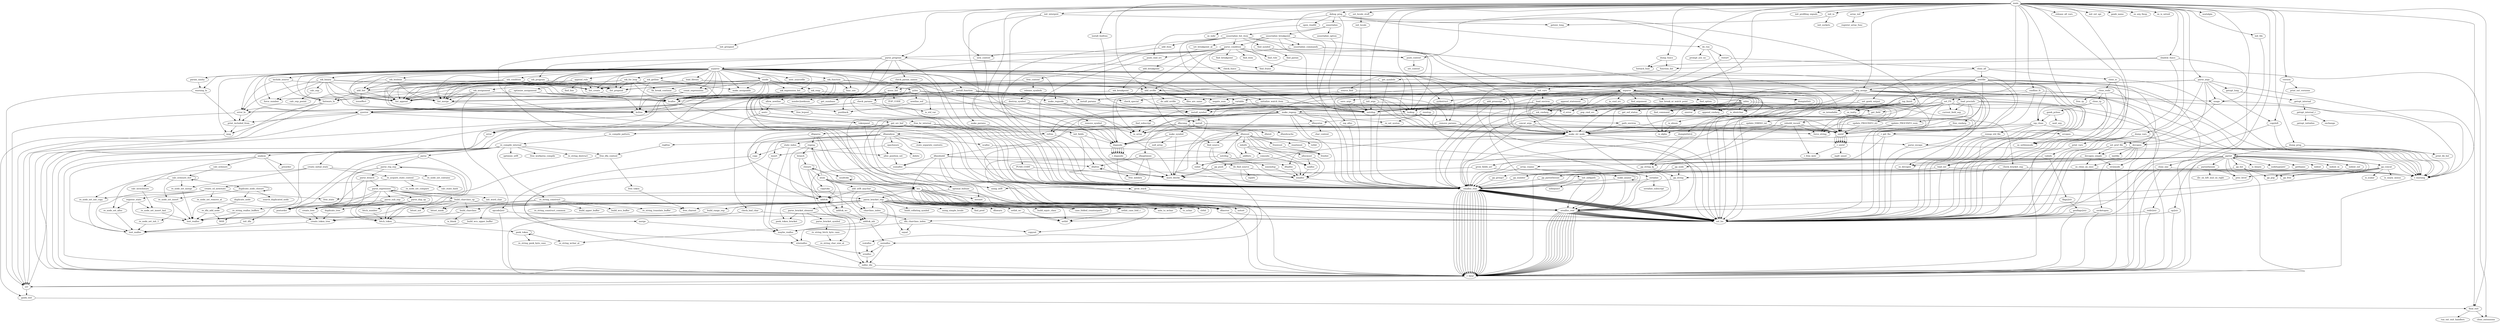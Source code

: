 digraph {
main -> debug_prog;
debug_prog -> push_cmd_src;
push_cmd_src -> emalloc_real;
emalloc_real -> set_loc;
emalloc_real -> r_fatal;
r_fatal -> err;
err -> gawk_exit;
gawk_exit -> final_exit;
final_exit -> close_extensions;
final_exit -> run_ext_exit_handlers;
debug_prog -> unserialize;
unserialize -> unserialize_breakpoint;
unserialize_breakpoint -> set_breakpoint_at;
set_breakpoint_at -> add_breakpoint;
add_breakpoint -> mk_breakpoint;
mk_breakpoint -> emalloc_real;
mk_breakpoint -> bcalloc;
bcalloc -> emalloc_real;
emalloc_real -> set_loc;
emalloc_real -> r_fatal;
unserialize_breakpoint -> unserialize_commands;
unserialize_commands -> push_cmd_src;
unserialize_commands -> pop_cmd_src;
unserialize_commands -> zzparse;
zzparse -> has_break_or_watch_point;
zzparse -> find_option;
zzparse -> negate_num;
zzparse -> in_cmd_src;
zzparse -> find_command;
zzparse -> zzlex;
zzlex -> pop_cmd_src;
zzlex -> make_str_node;
make_str_node -> set_loc;
make_str_node -> more_blocks;
more_blocks -> emalloc_real;
emalloc_real -> set_loc;
emalloc_real -> r_fatal;
make_str_node -> emalloc_real;
make_str_node -> parse_escape;
parse_escape -> r_warning;
r_warning -> err;
parse_escape -> set_loc;
make_str_node -> erealloc_real;
erealloc_real -> set_loc;
erealloc_real -> r_fatal;
zzlex -> is_alpha;
zzlex -> is_identchar;
is_identchar -> is_alnum;
is_alnum -> is_alpha;
zzlex -> get_eof_status;
zzlex -> find_command;
zzlex -> zzerror;
zzlex -> mk_cmdarg;
mk_cmdarg -> emalloc_real;
emalloc_real -> set_loc;
emalloc_real -> r_fatal;
zzlex -> emalloc_real;
zzlex -> append_cmdarg;
zzlex -> unref;
unref -> r_unref;
r_unref -> mpfr_unset;
r_unref -> r_free_wstr;
zzlex -> d_error;
zzlex -> estrdup;
estrdup -> emalloc_real;
emalloc_real -> set_loc;
emalloc_real -> r_fatal;
zzparse -> zzerror;
zzparse -> mk_cmdarg;
zzparse -> append_cmdarg;
zzparse -> free_cmdarg;
free_cmdarg -> unref;
zzparse -> append_statement;
append_statement -> mk_cmdarg;
append_statement -> emalloc_real;
append_statement -> erealloc_real;
erealloc_real -> set_loc;
erealloc_real -> r_fatal;
zzparse -> find_argument;
zzparse -> concat_args;
concat_args -> make_str_node;
concat_args -> emalloc_real;
concat_args -> force_string;
concat_args -> dupnode;
dupnode -> r_dupnode;
r_dupnode -> more_blocks;
r_dupnode -> emalloc_real;
zzparse -> yydestruct;
zzparse -> lookup;
lookup -> make_str_node;
lookup -> in_array;
lookup -> unref;
unref -> r_unref;
zzparse -> estrdup;
unserialize_breakpoint -> source_find;
source_find -> d_error;
source_find -> files_are_same;
source_find -> find_source;
find_source -> emalloc_real;
emalloc_real -> set_loc;
emalloc_real -> r_fatal;
find_source -> do_find_source;
do_find_source -> ispath;
do_find_source -> emalloc_real;
do_find_source -> init_awkpath;
init_awkpath -> isdirpunct;
init_awkpath -> emalloc_real;
init_awkpath -> erealloc_real;
erealloc_real -> set_loc;
erealloc_real -> r_fatal;
unserialize_breakpoint -> parse_condition;
parse_condition -> add_srcfile;
add_srcfile -> set_loc;
add_srcfile -> r_fatal;
add_srcfile -> lintwarn_ln;
lintwarn_ln -> err;
lintwarn_ln -> gawk_exit;
lintwarn_ln -> print_included_from;
print_included_from -> msg;
msg -> err;
add_srcfile -> do_add_srcfile;
do_add_srcfile -> emalloc_real;
emalloc_real -> set_loc;
emalloc_real -> r_fatal;
do_add_srcfile -> estrdup;
add_srcfile -> files_are_same;
add_srcfile -> find_source;
parse_condition -> parse_program;
parse_program -> yyparse;
yyparse -> msg;
yyparse -> set_loc;
yyparse -> r_fatal;
yyparse -> make_str_node;
yyparse -> yylex;
yylex -> r_warning;
yylex -> set_loc;
yylex -> get_numbase;
yylex -> make_str_node;
yylex -> nextc;
nextc -> get_src_buf;
get_src_buf -> error;
error -> err;
get_src_buf -> set_loc;
get_src_buf -> emalloc_real;
get_src_buf -> erealloc_real;
erealloc_real -> set_loc;
erealloc_real -> r_fatal;
get_src_buf -> optimal_bufsize;
optimal_bufsize -> set_loc;
optimal_bufsize -> r_fatal;
get_src_buf -> srcopen;
srcopen -> os_setbinmode;
srcopen -> devopen;
devopen -> os_close_on_exec;
os_close_on_exec -> r_warning;
os_close_on_exec -> set_loc;
devopen -> devopen_simple;
devopen_simple -> os_devopen;
devopen_simple -> os_close_on_exec;
devopen_simple -> str2mode;
str2mode -> r_fatal;
devopen -> str2mode;
devopen -> inetfile;
devopen -> socketopen;
socketopen -> set_loc;
socketopen -> r_fatal;
nextc -> check_bad_char;
check_bad_char -> set_loc;
check_bad_char -> r_fatal;
yylex -> check_special;
yylex -> emalloc_real;
yylex -> newline_eof;
newline_eof -> set_loc;
newline_eof -> pushback;
yylex -> pushback;
yylex -> yyerror;
yyerror -> err;
yyerror -> msg;
yyerror -> emalloc_real;
yyerror -> print_included_from;
yylex -> tokexpand;
tokexpand -> emalloc_real;
tokexpand -> erealloc_real;
yylex -> allow_newline;
allow_newline -> nextc;
allow_newline -> pushback;
yylex -> dumpintlstr;
dumpintlstr -> pp_string_fp;
pp_string_fp -> pp_string;
pp_string -> emalloc_real;
emalloc_real -> set_loc;
emalloc_real -> r_fatal;
pp_string -> erealloc_real;
erealloc_real -> set_loc;
erealloc_real -> r_fatal;
yylex -> is_alpha;
yylex -> is_identchar;
yylex -> error_ln;
error_ln -> err;
error_ln -> print_included_from;
yylex -> nondec2awknum;
yylex -> bcalloc;
yylex -> estrdup;
yyparse -> count_expressions;
count_expressions -> list_merge;
list_merge -> bcfree;
count_expressions -> bcfree;
yyparse -> optimize_assignment;
optimize_assignment -> list_append;
optimize_assignment -> bcfree;
optimize_assignment -> bcalloc;
yyparse -> force_number;
yyparse -> negate_num;
yyparse -> mk_condition;
mk_condition -> list_append;
mk_condition -> list_prepend;
mk_condition -> list_create;
list_create -> bcalloc;
mk_condition -> list_merge;
mk_condition -> add_lint;
add_lint -> list_append;
add_lint -> lintwarn_ln;
add_lint -> isnoeffect;
add_lint -> bcalloc;
mk_condition -> bcfree;
mk_condition -> bcalloc;
yyparse -> mk_expression_list;
mk_expression_list -> bcalloc;
yyparse -> mk_assignment;
mk_assignment -> opcode2str;
opcode2str -> set_loc;
opcode2str -> r_fatal;
mk_assignment -> yyerror;
mk_assignment -> list_append;
mk_assignment -> list_merge;
mk_assignment -> bcalloc;
yyparse -> mk_boolean;
mk_boolean -> list_append;
mk_boolean -> list_merge;
mk_boolean -> add_lint;
mk_boolean -> bcalloc;
yyparse -> mk_binary;
mk_binary -> calc_exp;
calc_exp -> calc_exp_posint;
mk_binary -> force_number;
mk_binary -> error_ln;
mk_binary -> list_append;
mk_binary -> list_create;
mk_binary -> list_merge;
mk_binary -> unref;
unref -> r_unref;
mk_binary -> bcfree;
yyparse -> emalloc_real;
yyparse -> erealloc_real;
yyparse -> yyerror;
yyparse -> error_ln;
yyparse -> next_sourcefile;
yyparse -> append_rule;
append_rule -> list_append;
append_rule -> list_prepend;
append_rule -> find_line;
append_rule -> list_create;
append_rule -> list_merge;
append_rule -> bcalloc;
yyparse -> list_append;
yyparse -> list_prepend;
yyparse -> list_create;
yyparse -> list_merge;
yyparse -> mk_function;
mk_function -> list_append;
mk_function -> list_prepend;
mk_function -> dupnode;
dupnode -> r_dupnode;
mk_function -> func_use;
func_use -> emalloc_real;
mk_function -> remove_params;
remove_params -> make_str_node;
remove_params -> in_array;
remove_params -> unref;
mk_function -> bcfree;
mk_function -> bcalloc;
yyparse -> dupnode;
yyparse -> func_use;
yyparse -> include_source;
include_source -> error_ln;
include_source -> lintwarn_ln;
include_source -> add_srcfile;
yyparse -> lintwarn_ln;
yyparse -> load_library;
load_library -> error_ln;
load_library -> lintwarn_ln;
load_library -> add_srcfile;
load_library -> load_ext;
load_ext -> r_warning;
load_ext -> set_loc;
load_ext -> r_fatal;
yyparse -> add_lint;
yyparse -> warning_ln;
warning_ln -> err;
warning_ln -> print_included_from;
yyparse -> install_function;
install_function -> error_ln;
install_function -> check_params;
check_params -> emalloc_real;
check_params -> error_ln;
check_params -> bcfree;
check_params -> is_std_var;
install_function -> install_symbol;
install_symbol -> install;
install -> make_str_node;
install -> make_symbol;
make_symbol -> more_blocks;
make_symbol -> null_array;
make_symbol -> dupnode;
dupnode -> r_dupnode;
install -> in_array;
install -> unref;
install_function -> lookup;
install_function -> make_params;
make_params -> emalloc_real;
install_function -> install_params;
install_params -> install;
yyparse -> make_regnode;
make_regnode -> more_blocks;
make_regnode -> make_regexp;
make_regexp -> error;
make_regexp -> set_loc;
make_regexp -> r_fatal;
make_regexp -> parse_escape;
make_regexp -> re_compile_pattern;
re_compile_pattern -> re_compile_internal;
re_compile_internal -> test_realloc;
re_compile_internal -> init_dfa;
init_dfa -> test_malloc;
re_compile_internal -> free_dfa_content;
free_dfa_content -> free_token;
free_token -> free_charset;
free_dfa_content -> free_state;
re_compile_internal -> re_string_construct;
re_string_construct -> re_string_construct_common;
re_string_construct -> re_string_realloc_buffers;
re_string_realloc_buffers -> test_realloc;
re_string_realloc_buffers -> MAX;
re_string_construct -> build_wcs_upper_buffer;
build_wcs_upper_buffer -> test_malloc;
re_string_construct -> build_upper_buffer;
re_string_construct -> build_wcs_buffer;
re_string_construct -> re_string_translate_buffer;
re_compile_internal -> free_workarea_compile;
re_compile_internal -> re_string_destruct;
re_compile_internal -> parse;
parse -> fetch_token;
fetch_token -> peek_token;
peek_token -> peek_token;
peek_token -> re_string_peek_byte_case;
peek_token -> re_string_wchar_at;
parse -> parse_reg_exp;
parse_reg_exp -> fetch_token;
parse_reg_exp -> parse_branch;
parse_branch -> parse_expression;
parse_expression -> fetch_token;
parse_expression -> parse_expression;
parse_expression -> create_token_tree;
create_token_tree -> test_malloc;
parse_expression -> create_tree;
create_tree -> create_token_tree;
parse_expression -> parse_sub_exp;
parse_sub_exp -> fetch_token;
parse_sub_exp -> parse_reg_exp;
parse_sub_exp -> create_tree;
parse_sub_exp -> postorder;
parse_expression -> postorder;
parse_expression -> parse_bracket_exp;
parse_bracket_exp -> test_realloc;
parse_bracket_exp -> free_charset;
parse_bracket_exp -> create_token_tree;
parse_bracket_exp -> create_tree;
parse_bracket_exp -> peek_token_bracket;
parse_bracket_exp -> parse_bracket_element;
parse_bracket_element -> re_string_wchar_at;
parse_bracket_element -> peek_token_bracket;
parse_bracket_element -> re_string_char_size_at;
parse_bracket_element -> parse_bracket_symbol;
parse_bracket_symbol -> re_string_fetch_byte_case;
re_string_fetch_byte_case -> re_string_char_size_at;
parse_bracket_exp -> build_range_exp;
build_range_exp -> test_realloc;
parse_bracket_exp -> build_equiv_class;
parse_bracket_exp -> build_collating_symbol;
parse_bracket_exp -> build_charclass;
build_charclass -> test_realloc;
build_charclass -> is_blank;
parse_bracket_exp -> bitset_not;
parse_bracket_exp -> bitset_mask;
parse_expression -> init_word_char;
parse_expression -> build_charclass_op;
build_charclass_op -> free_charset;
build_charclass_op -> create_token_tree;
build_charclass_op -> create_tree;
build_charclass_op -> build_charclass;
build_charclass_op -> bitset_not;
build_charclass_op -> bitset_mask;
parse_expression -> parse_dup_op;
parse_dup_op -> fetch_token;
parse_dup_op -> create_tree;
parse_dup_op -> postorder;
parse_dup_op -> fetch_number;
fetch_number -> fetch_token;
parse_dup_op -> duplicate_tree;
duplicate_tree -> create_token_tree;
parse_branch -> create_tree;
parse_branch -> postorder;
parse_reg_exp -> create_tree;
parse_reg_exp -> postorder;
parse -> create_tree;
re_compile_internal -> analyze;
analyze -> test_malloc;
analyze -> postorder;
analyze -> preorder;
analyze -> calc_eclosure;
calc_eclosure -> calc_eclosure_iter;
calc_eclosure_iter -> calc_eclosure_iter;
calc_eclosure_iter -> re_node_set_alloc;
re_node_set_alloc -> test_malloc;
calc_eclosure_iter -> duplicate_node_closure;
duplicate_node_closure -> duplicate_node_closure;
duplicate_node_closure -> duplicate_node;
duplicate_node -> re_dfa_add_node;
re_dfa_add_node -> test_realloc;
re_dfa_add_node -> MAX;
duplicate_node_closure -> re_node_set_insert;
re_node_set_insert -> test_realloc;
re_node_set_insert -> re_node_set_init_1;
re_node_set_init_1 -> test_malloc;
duplicate_node_closure -> search_duplicated_node;
calc_eclosure_iter -> re_node_set_insert;
calc_eclosure_iter -> re_node_set_merge;
re_node_set_merge -> test_realloc;
analyze -> calc_inveclosure;
calc_inveclosure -> re_node_set_insert_last;
re_node_set_insert_last -> test_realloc;
re_compile_internal -> optimize_utf8;
re_compile_internal -> create_initial_state;
create_initial_state -> re_node_set_merge;
create_initial_state -> re_node_set_init_copy;
re_node_set_init_copy -> test_malloc;
create_initial_state -> re_node_set_contains;
create_initial_state -> re_acquire_state_context;
re_acquire_state_context -> calc_state_hash;
re_acquire_state_context -> re_node_set_compare;
re_acquire_state_context -> create_cd_newstate;
create_cd_newstate -> test_malloc;
create_cd_newstate -> free_state;
create_cd_newstate -> re_node_set_init_copy;
create_cd_newstate -> re_node_set_remove_at;
create_cd_newstate -> register_state;
register_state -> test_realloc;
register_state -> re_node_set_alloc;
register_state -> re_node_set_insert_last;
make_regexp -> dfacomp;
dfacomp -> dfaanalyze;
dfaanalyze -> xnmalloc;
xnmalloc -> xalloc_die;
xalloc_die -> r_fatal;
xnmalloc -> xmalloc;
xmalloc -> emalloc_real;
emalloc_real -> set_loc;
emalloc_real -> r_fatal;
dfaanalyze -> alloc_position_set;
alloc_position_set -> xnmalloc;
dfaanalyze -> merge;
merge -> maybe_realloc;
maybe_realloc -> x2nrealloc;
x2nrealloc -> xrealloc;
xrealloc -> xalloc_die;
x2nrealloc -> xalloc_die;
dfaanalyze -> copy;
copy -> x2nrealloc;
dfaanalyze -> epsclosure;
epsclosure -> delete;
epsclosure -> insert;
insert -> maybe_realloc;
dfaanalyze -> insert;
dfaanalyze -> state_separate_contexts;
dfaanalyze -> state_index;
state_index -> alloc_position_set;
state_index -> copy;
state_index -> maybe_realloc;
dfaanalyze -> xcalloc;
xcalloc -> xmalloc;
dfacomp -> dfainit;
dfacomp -> dfambcache;
dfacomp -> dfamust;
dfamust -> tstbit;
dfamust -> allocmust;
allocmust -> xzalloc;
xzalloc -> xmalloc;
allocmust -> xmalloc;
dfamust -> resetmust;
resetmust -> freelist;
dfamust -> freelist;
dfamust -> inboth;
inboth -> freelist;
inboth -> comsubs;
comsubs -> enlist;
enlist -> xnrealloc;
xnrealloc -> xrealloc;
xnrealloc -> xalloc_die;
enlist -> xmalloc;
comsubs -> xzalloc;
inboth -> addlists;
addlists -> enlist;
inboth -> xzalloc;
dfamust -> enlist;
dfamust -> addlists;
dfamust -> freemust;
freemust -> freelist;
dfamust -> icatalloc;
icatalloc -> xrealloc;
dfamust -> xstrdup;
xstrdup -> r_fatal;
xstrdup -> xmemdup;
xmemdup -> xmalloc;
dfamust -> xmalloc;
dfacomp -> dfassbuild;
dfassbuild -> xnmalloc;
dfassbuild -> dfaalloc;
dfaalloc -> xmalloc;
dfassbuild -> dfafree;
dfafree -> dfafree;
dfafree -> free_mbdata;
dfassbuild -> zeroset;
dfassbuild -> notset;
dfassbuild -> dfa_charclass_index;
dfa_charclass_index -> equal;
dfa_charclass_index -> maybe_realloc;
dfa_charclass_index -> copyset;
dfacomp -> dfaoptimize;
dfaoptimize -> dfafree;
dfaoptimize -> free_mbdata;
dfaoptimize -> using_utf8;
dfacomp -> dfaparse;
dfaparse -> regexp;
regexp -> branch;
branch -> closure;
closure -> closure;
closure -> atom;
atom -> case_folded_counterparts;
atom -> regexp;
atom -> addtok;
addtok -> addtok;
addtok -> addtok_wc;
addtok_wc -> addtok;
addtok_wc -> addtok_mb;
addtok_mb -> xnrealloc;
addtok_mb -> x2nrealloc;
addtok -> addtok_mb;
atom -> addtok_wc;
atom -> add_utf8_anychar;
add_utf8_anychar -> addtok;
add_utf8_anychar -> clrbit;
add_utf8_anychar -> charclass_index;
charclass_index -> dfa_charclass_index;
add_utf8_anychar -> copyset;
atom -> using_utf8;
atom -> lex;
lex -> setbit_case_fold_c;
setbit_case_fold_c -> setbit;
lex -> setbit;
lex -> mbs_to_wchar;
lex -> to_uchar;
lex -> zeroset;
lex -> notset;
lex -> clrbit;
lex -> charclass_index;
lex -> parse_bracket_exp;
parse_bracket_exp -> setbit_case_fold_c;
parse_bracket_exp -> case_folded_counterparts;
parse_bracket_exp -> setbit_wc;
setbit_wc -> setbit;
parse_bracket_exp -> setbit;
parse_bracket_exp -> mbs_to_wchar;
parse_bracket_exp -> to_uchar;
parse_bracket_exp -> notset;
parse_bracket_exp -> clrbit;
parse_bracket_exp -> charclass_index;
parse_bracket_exp -> equal;
parse_bracket_exp -> maybe_realloc;
parse_bracket_exp -> using_simple_locale;
parse_bracket_exp -> find_pred;
parse_bracket_exp -> dfaerror;
dfaerror -> set_loc;
dfaerror -> r_fatal;
parse_bracket_exp -> dfawarn;
lex -> dfaerror;
atom -> dfaerror;
closure -> addtok;
closure -> nsubtoks;
nsubtoks -> nsubtoks;
closure -> copytoks;
copytoks -> addtok_mb;
closure -> lex;
branch -> addtok;
regexp -> addtok;
regexp -> lex;
dfaparse -> addtok;
dfaparse -> lex;
dfaparse -> dfaerror;
make_regexp -> dfaalloc;
make_regexp -> dfasyntax;
dfasyntax -> char_context;
dfasyntax -> setbit;
make_regexp -> re_set_syntax;
make_regexp -> check_bracket_exp;
check_bracket_exp -> r_warning;
check_bracket_exp -> set_loc;
make_regexp -> emalloc_real;
emalloc_real -> set_loc;
emalloc_real -> r_fatal;
make_regexp -> erealloc_real;
erealloc_real -> set_loc;
erealloc_real -> r_fatal;
make_regexp -> refree;
refree -> dfafree;
refree -> regfree;
regfree -> free_dfa_content;
yyparse -> unref;
yyparse -> force_string;
yyparse -> fix_break_continue;
yyparse -> make_assignable;
yyparse -> variable;
variable -> error_ln;
variable -> install_symbol;
variable -> lookup;
yyparse -> mk_for_loop;
mk_for_loop -> list_append;
mk_for_loop -> list_prepend;
mk_for_loop -> list_create;
mk_for_loop -> list_merge;
mk_for_loop -> add_lint;
mk_for_loop -> fix_break_continue;
mk_for_loop -> bcalloc;
yyparse -> mk_getline;
mk_getline -> list_append;
mk_getline -> list_create;
mk_getline -> list_merge;
mk_getline -> make_assignable;
mk_getline -> bcfree;
mk_getline -> bcalloc;
yyparse -> snode;
snode -> r_warning;
snode -> set_loc;
snode -> r_fatal;
snode -> count_expressions;
snode -> mk_expression_list;
snode -> yyerror;
snode -> dumpintlstr;
snode -> list_append;
snode -> list_prepend;
snode -> list_create;
snode -> make_assignable;
snode -> mk_rexp;
mk_rexp -> make_regnode;
mk_rexp -> bcalloc;
snode -> dumpintlstr2;
dumpintlstr2 -> pp_string_fp;
snode -> bcalloc;
yyparse -> param_sanity;
param_sanity -> warning_ln;
yyparse -> yydestruct;
yyparse -> lookup;
yyparse -> bcfree;
yyparse -> bcalloc;
yyparse -> estrdup;
yyparse -> is_std_var;
parse_program -> emalloc_real;
parse_program -> erealloc_real;
parse_program -> tokexpand;
parse_program -> mk_program;
mk_program -> list_append;
mk_program -> list_prepend;
mk_program -> list_create;
mk_program -> list_merge;
mk_program -> bcfree;
mk_program -> bcalloc;
parse_program -> check_funcs;
check_funcs -> set_loc;
parse_program -> check_param_names;
check_param_names -> error;
check_param_names -> assoc_list;
assoc_list -> set_loc;
assoc_list -> r_fatal;
assoc_list -> PUSH_CODE;
PUSH_CODE -> more_blocks;
PUSH_CODE -> grow_stack;
grow_stack -> erealloc_real;
erealloc_real -> set_loc;
erealloc_real -> r_fatal;
assoc_list -> POP_CODE;
assoc_list -> erealloc_real;
erealloc_real -> set_loc;
erealloc_real -> r_fatal;
assoc_list -> lookup;
assoc_list -> bcfree;
assoc_list -> bcalloc;
check_param_names -> in_array;
parse_program -> bcalloc;
parse_condition -> find_frame;
parse_condition -> find_breakpoint;
parse_condition -> find_rule;
parse_condition -> find_item;
parse_condition -> install_params;
parse_condition -> remove_params;
parse_condition -> bcalloc;
parse_condition -> new_context;
new_context -> emalloc_real;
parse_condition -> push_context;
push_context -> set_context;
parse_condition -> free_context;
free_context -> release_symbols;
release_symbols -> destroy_symbol;
destroy_symbol -> unref;
destroy_symbol -> remove_symbol;
remove_symbol -> dupnode;
remove_symbol -> in_array;
destroy_symbol -> bcfree;
free_context -> free_bcpool;
free_bcpool -> free_bc_internal;
free_bc_internal -> r_fatal;
free_bc_internal -> unref;
free_bc_internal -> refree;
unserialize_breakpoint -> find_rule;
unserialize_breakpoint -> estrdup;
unserialize -> unserialize_list_item;
unserialize_list_item -> initialize_watch_item;
initialize_watch_item -> find_subscript;
find_subscript -> in_array;
initialize_watch_item -> d_error;
initialize_watch_item -> dupnode;
dupnode -> r_dupnode;
initialize_watch_item -> get_field;
get_field -> rebuild_record;
rebuild_record -> more_blocks;
rebuild_record -> r_free_wstr;
rebuild_record -> make_str_node;
rebuild_record -> emalloc_real;
emalloc_real -> set_loc;
emalloc_real -> r_fatal;
rebuild_record -> force_string;
rebuild_record -> unref;
unref -> r_unref;
get_field -> grow_fields_arr;
grow_fields_arr -> more_blocks;
grow_fields_arr -> erealloc_real;
erealloc_real -> set_loc;
erealloc_real -> r_fatal;
unserialize_list_item -> unserialize_commands;
unserialize_list_item -> make_str_node;
unserialize_list_item -> find_symbol;
find_symbol -> find_param;
find_param -> find_frame;
find_symbol -> lookup;
unserialize_list_item -> emalloc_real;
unserialize_list_item -> add_item;
add_item -> emalloc_real;
unserialize_list_item -> parse_condition;
unserialize_list_item -> estrdup;
unserialize -> unserialize_option;
unserialize_option -> estrdup;
debug_prog -> do_run;
do_run -> pop_cmd_src;
do_run -> restart;
restart -> serialize;
serialize -> serialize_subscript;
serialize -> emalloc_real;
serialize -> erealloc_real;
erealloc_real -> set_loc;
erealloc_real -> r_fatal;
restart -> close_all;
close_all -> set_gawk_output;
set_gawk_output -> d_error;
set_gawk_output -> os_devopen;
set_gawk_output -> os_isatty;
set_gawk_output -> estrdup;
close_all -> close_extensions;
close_all -> nextfile;
nextfile -> set_loc;
nextfile -> r_fatal;
nextfile -> make_str_node;
nextfile -> update_ERRNO_int;
update_ERRNO_int -> make_str_node;
update_ERRNO_int -> unref;
unref -> r_unref;
nextfile -> iop_close;
iop_close -> r_warning;
iop_close -> set_loc;
iop_close -> make_str_node;
iop_close -> remap_std_file;
remap_std_file -> os_devopen;
iop_close -> unref;
unref -> r_unref;
nextfile -> unref;
nextfile -> force_string;
nextfile -> in_array;
nextfile -> dupnode;
dupnode -> r_dupnode;
nextfile -> devopen;
nextfile -> close_one;
close_one -> r_warning;
close_one -> set_loc;
close_one -> r_fatal;
nextfile -> iop_alloc;
iop_alloc -> emalloc_real;
nextfile -> iop_finish;
iop_finish -> set_loc;
iop_finish -> optimal_bufsize;
iop_finish -> os_isreadable;
iop_finish -> os_isatty;
iop_finish -> emalloc_real;
nextfile -> arg_assign;
arg_assign -> final_exit;
arg_assign -> set_loc;
arg_assign -> r_fatal;
arg_assign -> make_str_node;
arg_assign -> r_get_lhs;
r_get_lhs -> set_loc;
r_get_lhs -> r_fatal;
r_get_lhs -> dupnode;
dupnode -> r_dupnode;
r_get_lhs -> array_vname;
array_vname -> make_aname;
make_aname -> make_aname;
make_aname -> erealloc_real;
make_aname -> emalloc_real;
emalloc_real -> set_loc;
emalloc_real -> r_fatal;
array_vname -> erealloc_real;
array_vname -> emalloc_real;
arg_assign -> check_special;
arg_assign -> is_alpha;
arg_assign -> is_identchar;
arg_assign -> variable;
arg_assign -> lookup;
arg_assign -> usage;
usage -> r_warning;
usage -> set_loc;
arg_assign -> estrdup;
arg_assign -> unref;
unref -> r_unref;
arg_assign -> force_number;
close_all -> close_io;
close_io -> r_warning;
close_io -> set_loc;
close_io -> close_redir;
close_redir -> r_warning;
close_redir -> set_loc;
close_redir -> update_ERRNO_int;
close_redir -> close_rp;
close_rp -> os_setbinmode;
close_rp -> iop_close;
close_rp -> gawk_pclose;
gawk_pclose -> iop_close;
gawk_pclose -> wait_any;
close_redir -> free_rp;
do_run -> prompt_yes_no;
debug_prog -> open_readfd;
open_readfd -> os_isdir;
debug_prog -> zzparse;
debug_prog -> os_isatty;
debug_prog -> estrdup;
main -> final_exit;
main -> r_warning;
main -> set_loc;
main -> r_fatal;
main -> make_str_node;
main -> init_profiling_signals;
main -> dump_prog;
dump_prog -> print_lib_list;
dump_prog -> pprint;
pprint -> set_loc;
pprint -> r_fatal;
pprint -> pprint;
pprint -> indent;
pprint -> pp_pop;
pprint -> pp_free;
pprint -> indent_in;
pprint -> indent_out;
pprint -> pp_push;
pp_push -> more_blocks;
pprint -> pp_number;
pp_number -> emalloc_real;
pprint -> emalloc_real;
pprint -> pp_string;
pprint -> pp_group3;
pp_group3 -> emalloc_real;
pprint -> pp_node;
pp_node -> pp_number;
pp_node -> pp_string;
pprint -> pp_list;
pp_list -> pp_pop;
pp_list -> pp_free;
pp_list -> emalloc_real;
pp_list -> erealloc_real;
pprint -> parenthesize;
parenthesize -> prec_level;
parenthesize -> div_on_left_mul_on_right;
parenthesize -> pp_parenthesize;
pp_parenthesize -> emalloc_real;
pprint -> prec_level;
pprint -> pp_parenthesize;
pprint -> is_binary;
pprint -> pp_concat;
pp_concat -> pp_pop;
pp_concat -> pp_free;
pp_concat -> emalloc_real;
pp_concat -> erealloc_real;
pp_concat -> prec_level;
pp_concat -> is_unary_minus;
pp_concat -> is_scalar;
pprint -> redir2str;
redir2str -> set_loc;
redir2str -> r_fatal;
pprint -> nodetype2str;
pprint -> op2str;
op2str -> set_loc;
op2str -> r_fatal;
pprint -> getfname;
main -> array_init;
array_init -> register_array_func;
main -> add_srcfile;
main -> parse_program;
main -> dump_vars;
dump_vars -> r_warning;
dump_vars -> set_loc;
dump_vars -> print_vars;
print_vars -> valinfo;
valinfo -> pp_string_fp;
valinfo -> flags2str;
flags2str -> genflags2str;
genflags2str -> set_loc;
genflags2str -> r_fatal;
main -> dump_funcs;
dump_funcs -> function_list;
function_list -> get_symbols;
get_symbols -> assoc_list;
get_symbols -> emalloc_real;
dump_funcs -> foreach_func;
main -> shadow_funcs;
shadow_funcs -> set_loc;
shadow_funcs -> r_fatal;
shadow_funcs -> function_list;
shadow_funcs -> foreach_func;
main -> install_builtins;
install_builtins -> install_symbol;
main -> init_interpret;
init_interpret -> getenv_long;
init_interpret -> more_blocks;
init_interpret -> emalloc_real;
emalloc_real -> set_loc;
emalloc_real -> r_fatal;
main -> load_ext;
main -> release_all_vars;
main -> new_context;
main -> push_context;
main -> init_fields;
init_fields -> more_blocks;
init_fields -> emalloc_real;
init_fields -> dupnode;
dupnode -> r_dupnode;
main -> init_ext_api;
main -> gawk_name;
main -> os_arg_fixup;
main -> os_is_setuid;
main -> os_setbinmode;
main -> os_isatty;
main -> init_io;
init_io -> getenv_long;
init_io -> init_sockets;
main -> usage;
main -> emalloc_real;
main -> init_fds;
init_fds -> devopen;
main -> parse_args;
parse_args -> r_warning;
parse_args -> set_loc;
parse_args -> set_prof_file;
set_prof_file -> r_warning;
set_prof_file -> set_loc;
set_prof_file -> devopen_simple;
parse_args -> add_srcfile;
parse_args -> getopt_long;
getopt_long -> _getopt_internal;
_getopt_internal -> _getopt_internal_r;
_getopt_internal_r -> _getopt_initialize;
_getopt_internal_r -> exchange;
parse_args -> usage;
parse_args -> save_argv;
save_argv -> emalloc_real;
save_argv -> estrdup;
parse_args -> add_preassign;
add_preassign -> emalloc_real;
add_preassign -> estrdup;
add_preassign -> erealloc_real;
erealloc_real -> set_loc;
erealloc_real -> r_fatal;
parse_args -> copyleft;
copyleft -> r_warning;
copyleft -> set_loc;
main -> set_locale_stuff;
set_locale_stuff -> init_locale;
init_locale -> estrdup;
main -> nostalgia;
main -> init_groupset;
init_groupset -> emalloc_real;
main -> init_vars;
init_vars -> make_str_node;
init_vars -> install_symbol;
init_vars -> estrdup;
init_vars -> load_procinfo;
load_procinfo -> set_loc;
load_procinfo -> r_fatal;
load_procinfo -> install_symbol;
load_procinfo -> current_field_sep;
load_procinfo -> update_PROCINFO_str;
update_PROCINFO_str -> make_str_node;
update_PROCINFO_str -> unref;
load_procinfo -> update_PROCINFO_num;
update_PROCINFO_num -> make_str_node;
update_PROCINFO_num -> unref;
load_procinfo -> estrdup;
init_vars -> load_environ;
load_environ -> make_str_node;
load_environ -> install_symbol;
load_environ -> estrdup;
load_environ -> unref;
load_environ -> path_environ;
path_environ -> make_str_node;
path_environ -> unref;
main -> arg_assign;
main -> cmdline_fs;
cmdline_fs -> set_loc;
cmdline_fs -> make_str_node;
cmdline_fs -> set_FS;
set_FS -> r_warning;
set_FS -> set_loc;
set_FS -> dupnode;
set_FS -> force_string;
set_FS -> unref;
set_FS -> get_field;
set_FS -> current_field_sep;
set_FS -> update_PROCINFO_str;
set_FS -> make_regexp;
set_FS -> refree;
cmdline_fs -> unref;
main -> version;
version -> print_ext_versions;
version -> copyleft;
main -> init_args;
init_args -> make_str_node;
init_args -> install_symbol;
init_args -> estrdup;
init_args -> unref;
main -> resetup;
resetup -> dfasyntax;
resetup -> re_set_syntax;
}

